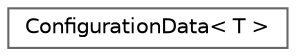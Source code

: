 digraph "Graphical Class Hierarchy"
{
 // LATEX_PDF_SIZE
  bgcolor="transparent";
  edge [fontname=Helvetica,fontsize=10,labelfontname=Helvetica,labelfontsize=10];
  node [fontname=Helvetica,fontsize=10,shape=box,height=0.2,width=0.4];
  rankdir="LR";
  Node0 [id="Node000000",label="ConfigurationData\< T \>",height=0.2,width=0.4,color="grey40", fillcolor="white", style="filled",URL="$structConfigurationData.html",tooltip=" "];
}
